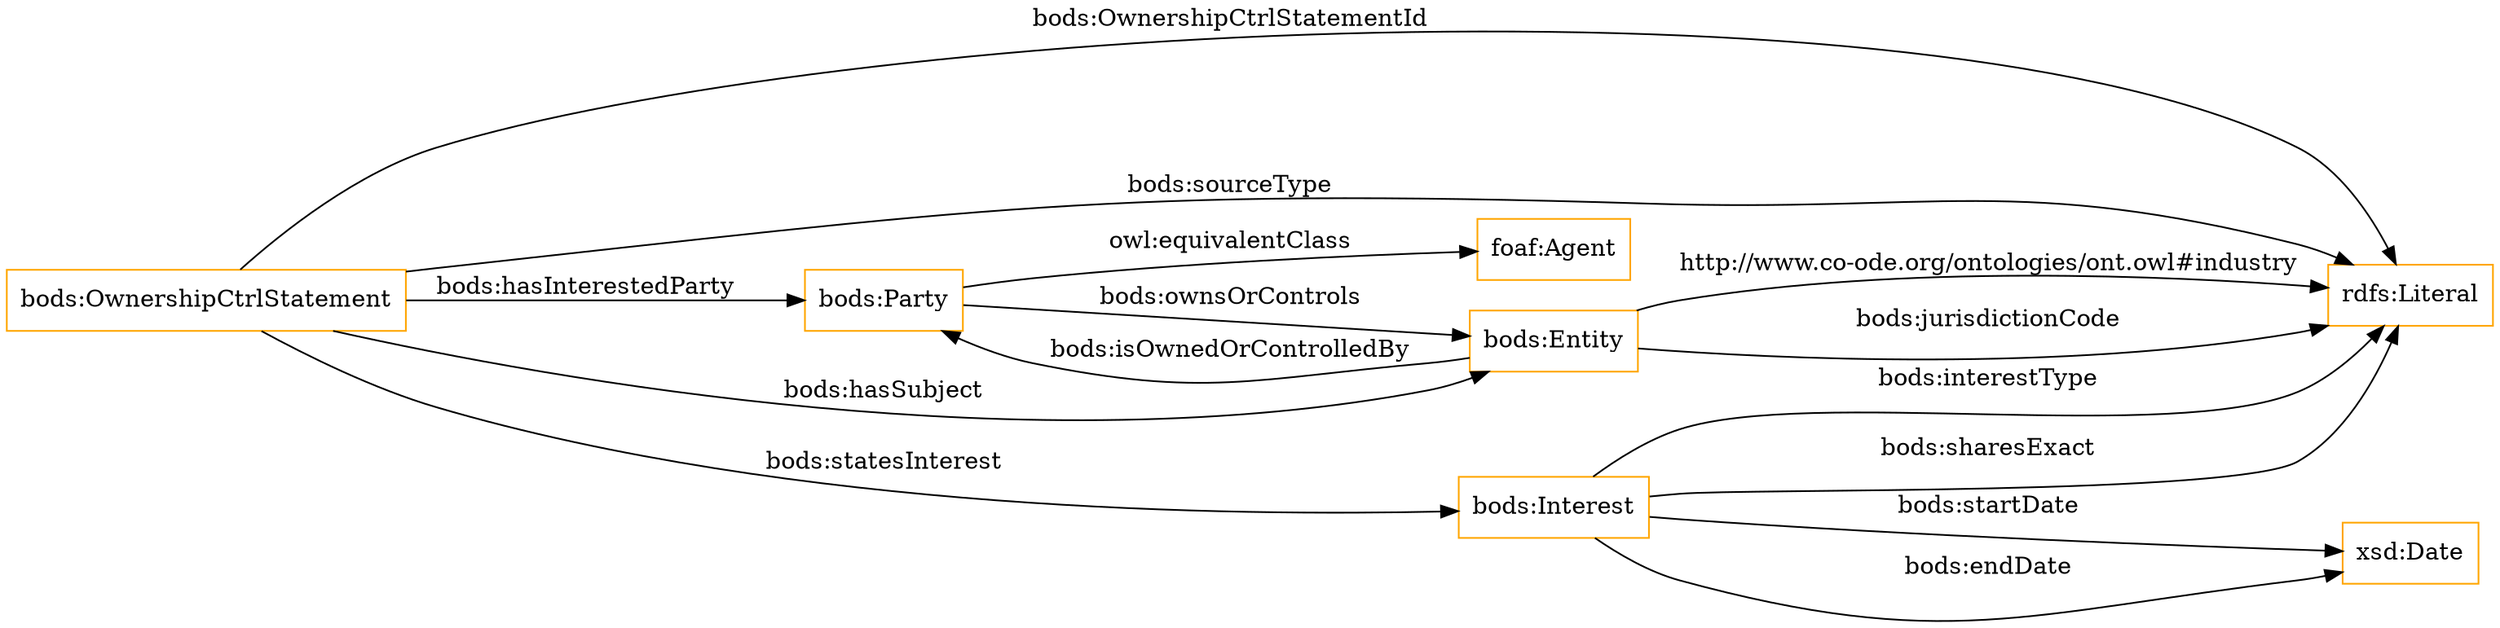 digraph ar2dtool_diagram { 
rankdir=LR;
size="1501"
node [shape = rectangle, color="orange"]; "foaf:Agent" "xsd:Date" "bods:Party" "bods:OwnershipCtrlStatement" "bods:Interest" "bods:Entity" ; /*classes style*/
	"bods:Party" -> "foaf:Agent" [ label = "owl:equivalentClass" ];
	"bods:Entity" -> "rdfs:Literal" [ label = "http://www.co-ode.org/ontologies/ont.owl#industry" ];
	"bods:OwnershipCtrlStatement" -> "rdfs:Literal" [ label = "bods:OwnershipCtrlStatementId" ];
	"bods:OwnershipCtrlStatement" -> "bods:Entity" [ label = "bods:hasSubject" ];
	"bods:Entity" -> "bods:Party" [ label = "bods:isOwnedOrControlledBy" ];
	"bods:Interest" -> "rdfs:Literal" [ label = "bods:interestType" ];
	"bods:OwnershipCtrlStatement" -> "bods:Party" [ label = "bods:hasInterestedParty" ];
	"bods:Entity" -> "rdfs:Literal" [ label = "bods:jurisdictionCode" ];
	"bods:Interest" -> "xsd:Date" [ label = "bods:startDate" ];
	"bods:OwnershipCtrlStatement" -> "bods:Interest" [ label = "bods:statesInterest" ];
	"bods:Interest" -> "rdfs:Literal" [ label = "bods:sharesExact" ];
	"bods:Party" -> "bods:Entity" [ label = "bods:ownsOrControls" ];
	"bods:Interest" -> "xsd:Date" [ label = "bods:endDate" ];
	"bods:OwnershipCtrlStatement" -> "rdfs:Literal" [ label = "bods:sourceType" ];

}
